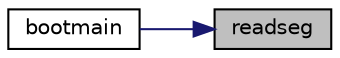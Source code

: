 digraph "readseg"
{
 // LATEX_PDF_SIZE
  edge [fontname="Helvetica",fontsize="10",labelfontname="Helvetica",labelfontsize="10"];
  node [fontname="Helvetica",fontsize="10",shape=record];
  rankdir="RL";
  Node1 [label="readseg",height=0.2,width=0.4,color="black", fillcolor="grey75", style="filled", fontcolor="black",tooltip=" "];
  Node1 -> Node2 [dir="back",color="midnightblue",fontsize="10",style="solid"];
  Node2 [label="bootmain",height=0.2,width=0.4,color="black", fillcolor="white", style="filled",URL="$d5/dfc/bootmain_8c.html#a0d198d492591e1b70a8a12109408a7e4",tooltip=" "];
}
